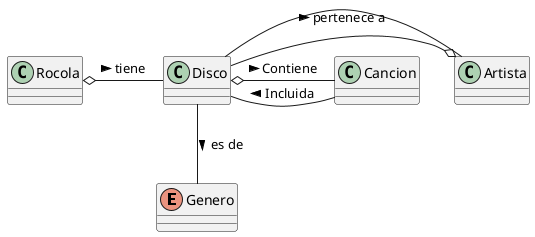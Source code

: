 @startuml
enum Genero

Rocola o- Disco : tiene >
Artista o- Disco
Disco -- Artista : pertenece a >
Disco o- Cancion : Contiene >
Disco -- Genero : es de >
Cancion -- Disco : Incluida >


@enduml